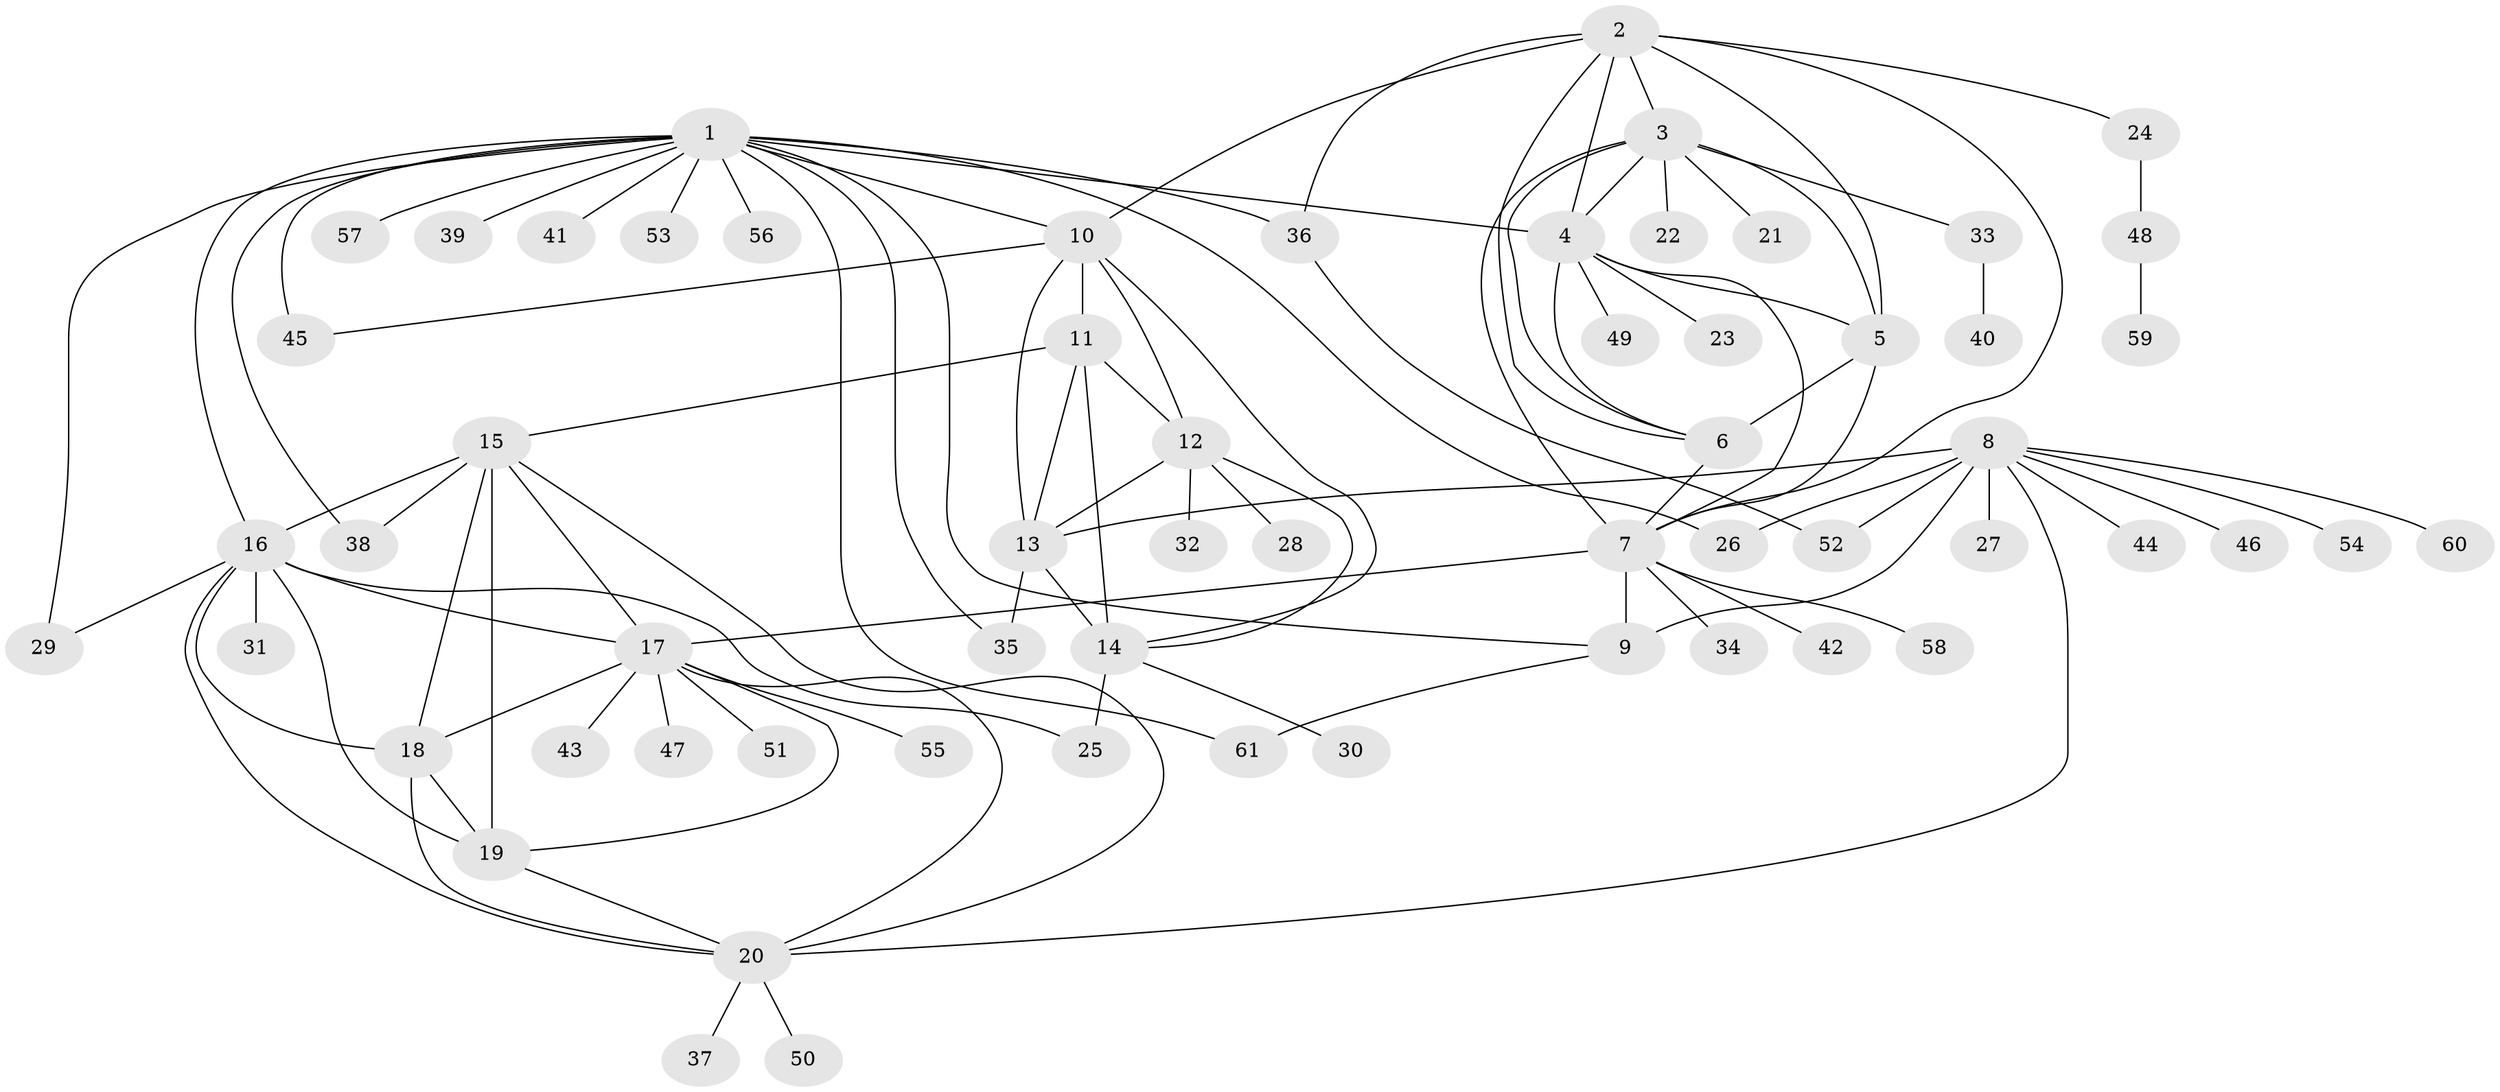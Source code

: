 // original degree distribution, {7: 0.03278688524590164, 8: 0.03278688524590164, 5: 0.040983606557377046, 13: 0.00819672131147541, 10: 0.01639344262295082, 9: 0.05737704918032787, 11: 0.03278688524590164, 6: 0.00819672131147541, 12: 0.01639344262295082, 1: 0.5655737704918032, 2: 0.1721311475409836, 3: 0.01639344262295082}
// Generated by graph-tools (version 1.1) at 2025/37/03/09/25 02:37:26]
// undirected, 61 vertices, 101 edges
graph export_dot {
graph [start="1"]
  node [color=gray90,style=filled];
  1;
  2;
  3;
  4;
  5;
  6;
  7;
  8;
  9;
  10;
  11;
  12;
  13;
  14;
  15;
  16;
  17;
  18;
  19;
  20;
  21;
  22;
  23;
  24;
  25;
  26;
  27;
  28;
  29;
  30;
  31;
  32;
  33;
  34;
  35;
  36;
  37;
  38;
  39;
  40;
  41;
  42;
  43;
  44;
  45;
  46;
  47;
  48;
  49;
  50;
  51;
  52;
  53;
  54;
  55;
  56;
  57;
  58;
  59;
  60;
  61;
  1 -- 4 [weight=1.0];
  1 -- 9 [weight=1.0];
  1 -- 10 [weight=1.0];
  1 -- 16 [weight=1.0];
  1 -- 26 [weight=2.0];
  1 -- 29 [weight=1.0];
  1 -- 35 [weight=1.0];
  1 -- 36 [weight=1.0];
  1 -- 38 [weight=2.0];
  1 -- 39 [weight=1.0];
  1 -- 41 [weight=1.0];
  1 -- 45 [weight=2.0];
  1 -- 53 [weight=1.0];
  1 -- 56 [weight=2.0];
  1 -- 57 [weight=1.0];
  1 -- 61 [weight=1.0];
  2 -- 3 [weight=1.0];
  2 -- 4 [weight=1.0];
  2 -- 5 [weight=1.0];
  2 -- 6 [weight=1.0];
  2 -- 7 [weight=1.0];
  2 -- 10 [weight=1.0];
  2 -- 24 [weight=1.0];
  2 -- 36 [weight=1.0];
  3 -- 4 [weight=1.0];
  3 -- 5 [weight=1.0];
  3 -- 6 [weight=1.0];
  3 -- 7 [weight=1.0];
  3 -- 21 [weight=1.0];
  3 -- 22 [weight=1.0];
  3 -- 33 [weight=1.0];
  4 -- 5 [weight=1.0];
  4 -- 6 [weight=1.0];
  4 -- 7 [weight=1.0];
  4 -- 23 [weight=1.0];
  4 -- 49 [weight=1.0];
  5 -- 6 [weight=6.0];
  5 -- 7 [weight=1.0];
  6 -- 7 [weight=1.0];
  7 -- 9 [weight=1.0];
  7 -- 17 [weight=1.0];
  7 -- 34 [weight=1.0];
  7 -- 42 [weight=1.0];
  7 -- 58 [weight=1.0];
  8 -- 9 [weight=5.0];
  8 -- 13 [weight=1.0];
  8 -- 20 [weight=1.0];
  8 -- 26 [weight=1.0];
  8 -- 27 [weight=1.0];
  8 -- 44 [weight=1.0];
  8 -- 46 [weight=1.0];
  8 -- 52 [weight=3.0];
  8 -- 54 [weight=1.0];
  8 -- 60 [weight=1.0];
  9 -- 61 [weight=1.0];
  10 -- 11 [weight=2.0];
  10 -- 12 [weight=1.0];
  10 -- 13 [weight=1.0];
  10 -- 14 [weight=1.0];
  10 -- 45 [weight=1.0];
  11 -- 12 [weight=2.0];
  11 -- 13 [weight=2.0];
  11 -- 14 [weight=2.0];
  11 -- 15 [weight=1.0];
  12 -- 13 [weight=1.0];
  12 -- 14 [weight=1.0];
  12 -- 28 [weight=3.0];
  12 -- 32 [weight=1.0];
  13 -- 14 [weight=1.0];
  13 -- 35 [weight=5.0];
  14 -- 25 [weight=5.0];
  14 -- 30 [weight=1.0];
  15 -- 16 [weight=1.0];
  15 -- 17 [weight=1.0];
  15 -- 18 [weight=1.0];
  15 -- 19 [weight=1.0];
  15 -- 20 [weight=1.0];
  15 -- 38 [weight=1.0];
  16 -- 17 [weight=1.0];
  16 -- 18 [weight=1.0];
  16 -- 19 [weight=1.0];
  16 -- 20 [weight=1.0];
  16 -- 25 [weight=1.0];
  16 -- 29 [weight=1.0];
  16 -- 31 [weight=2.0];
  17 -- 18 [weight=1.0];
  17 -- 19 [weight=1.0];
  17 -- 20 [weight=1.0];
  17 -- 43 [weight=1.0];
  17 -- 47 [weight=1.0];
  17 -- 51 [weight=1.0];
  17 -- 55 [weight=1.0];
  18 -- 19 [weight=2.0];
  18 -- 20 [weight=1.0];
  19 -- 20 [weight=1.0];
  20 -- 37 [weight=1.0];
  20 -- 50 [weight=1.0];
  24 -- 48 [weight=1.0];
  33 -- 40 [weight=1.0];
  36 -- 52 [weight=1.0];
  48 -- 59 [weight=1.0];
}
